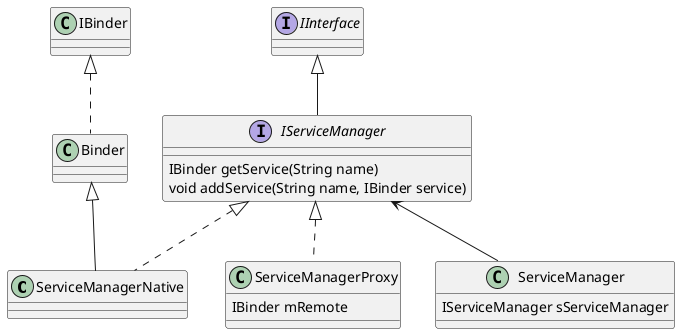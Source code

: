 @startuml

'abstract class AbstractList
'abstract AbstractCollection
'interface List
'interface Collection
'
'List <|-- AbstractList
'Collection <|-- AbstractCollection
'
'Collection <|- List
'AbstractCollection <|- AbstractList
'AbstractList <|-- ArrayList
'
'class ArrayList {
'Object[] elementData
'size()
'}
'
'enum TimeUnit {
'DAYS
'HOURS
'MINUTES
'}

class ServiceManagerNative{
}
class ServiceManagerProxy{
    IBinder mRemote
}
class ServiceManager {
    IServiceManager sServiceManager
}
ServiceManager -up-> IServiceManager

class Binder{
}

class IBinder {
}

interface IInterface

interface IServiceManager {
    IBinder getService(String name)
    void addService(String name, IBinder service)
}

ServiceManagerNative -up-|> Binder
Binder .u.|> IBinder

ServiceManagerNative .up.|> IServiceManager
ServiceManagerProxy .up.|> IServiceManager
IServiceManager -up-|> IInterface

@enduml
